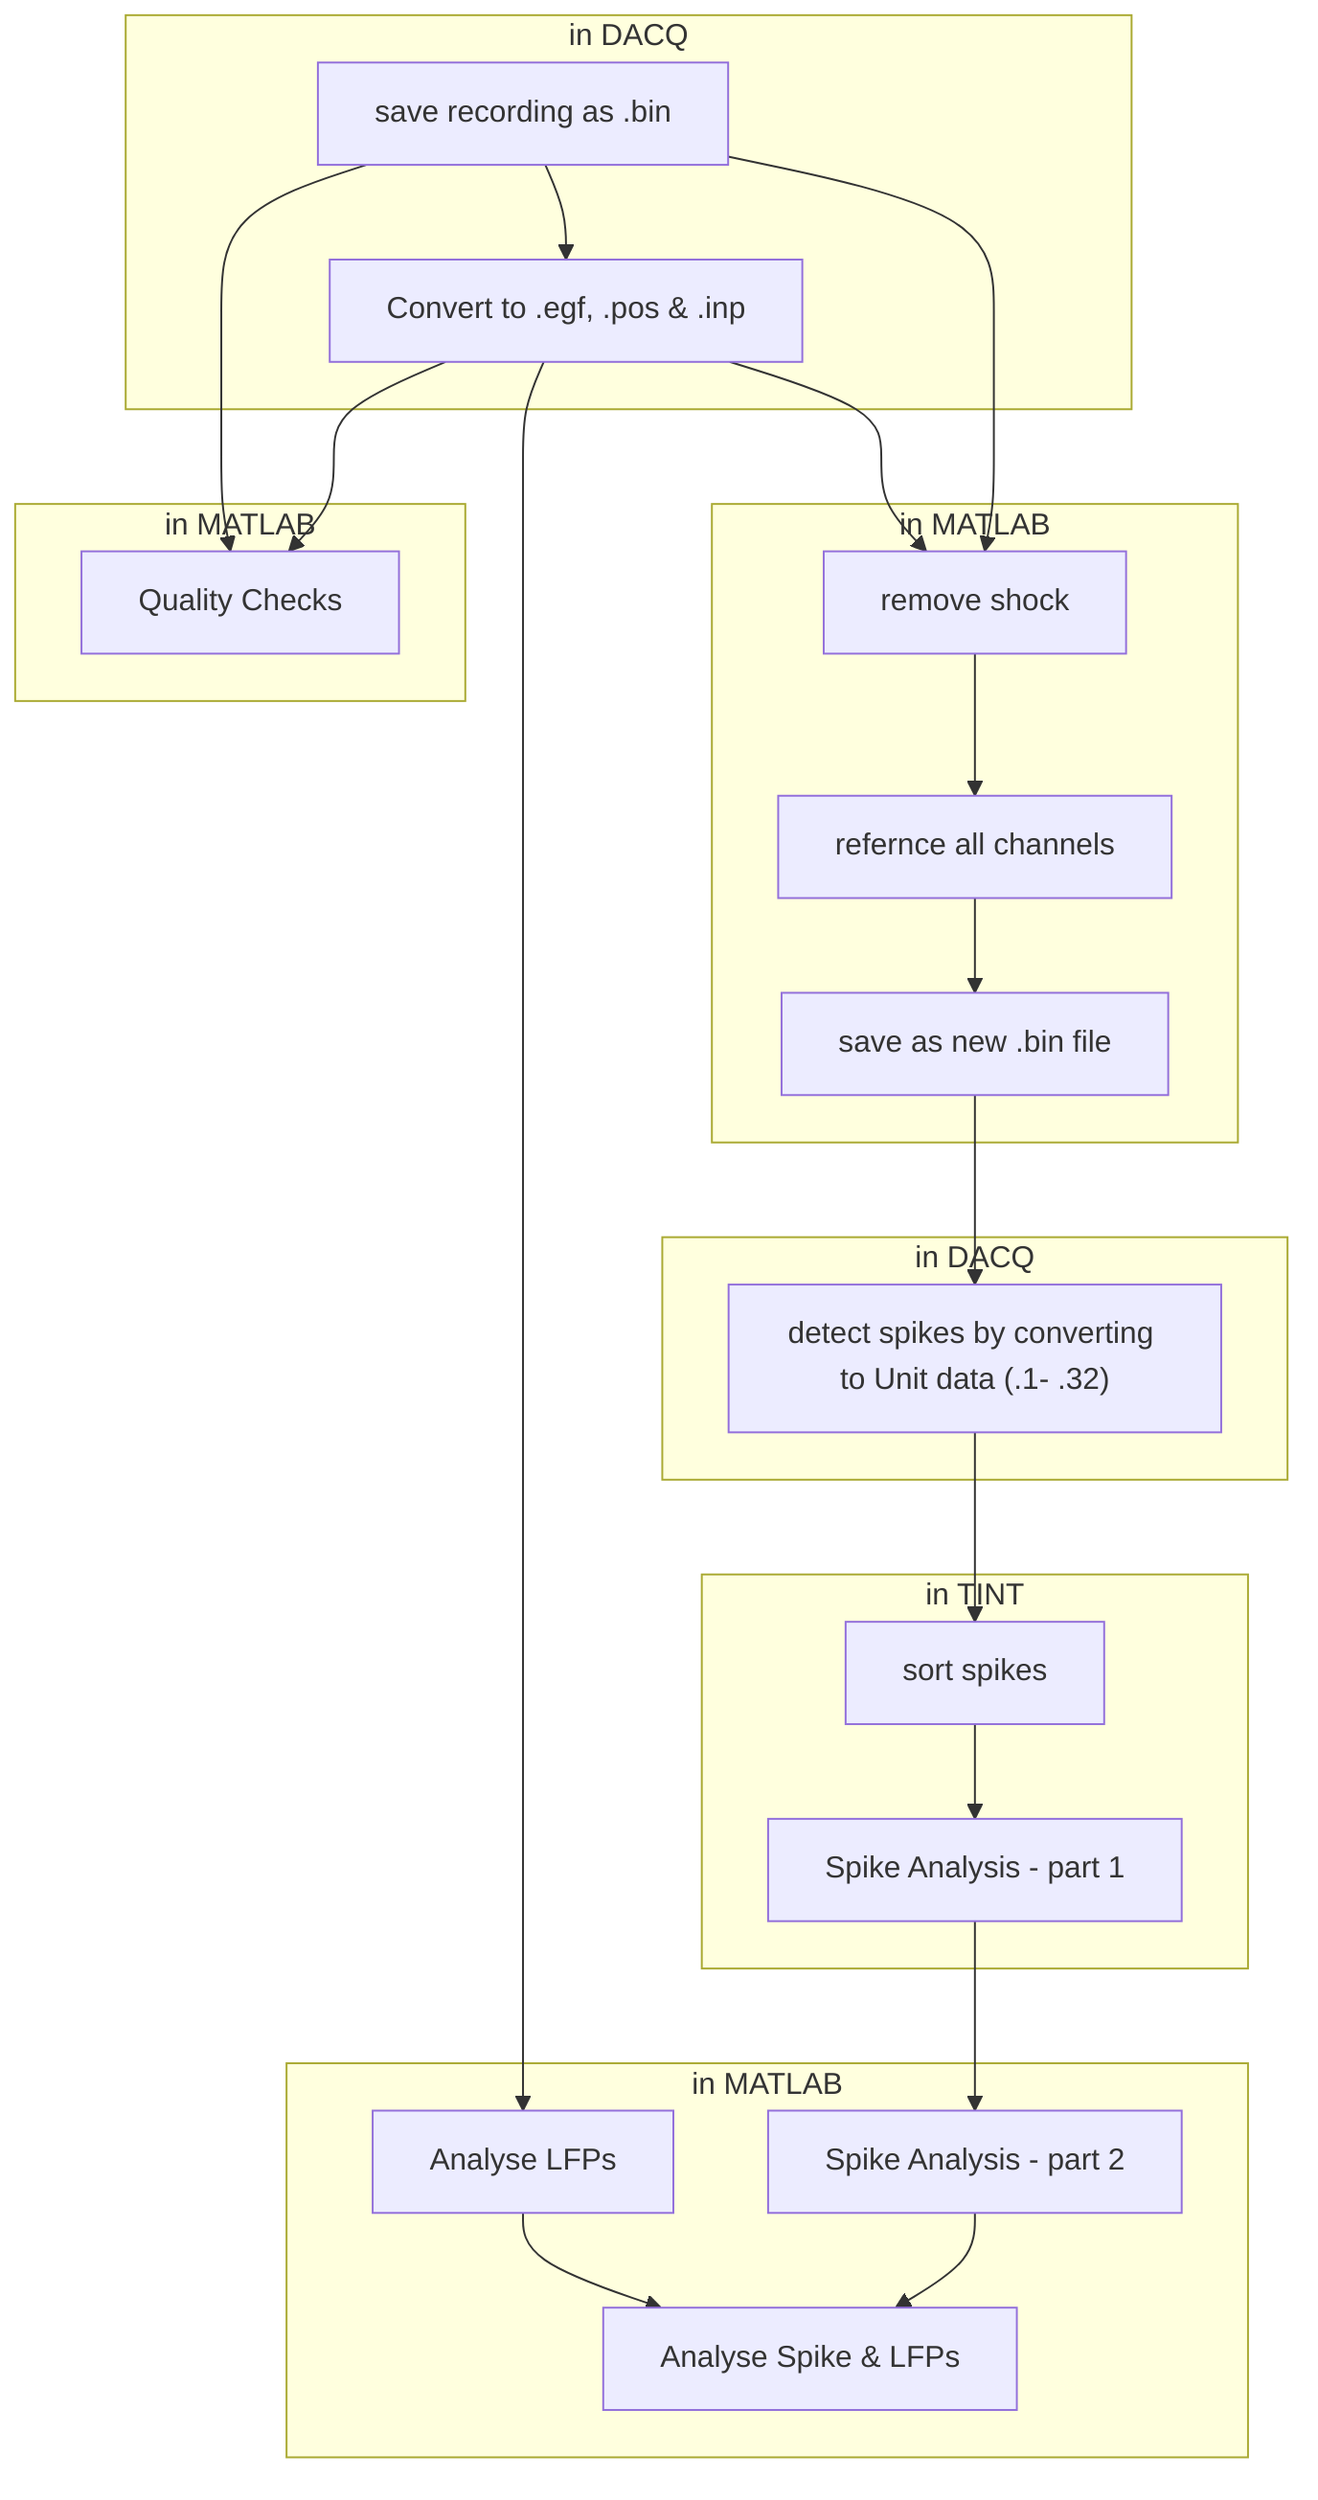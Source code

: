 graph TB

subgraph in DACQ
A[save recording  as .bin] -->  B[Convert to .egf, .pos & .inp]
end

subgraph in MATLAB
B --> C
A --> C[remove shock] 
C --> D[refernce all channels] 
D --> D2[save as new .bin file] 
end

subgraph in DACQ
D2 -->  E["detect spikes by converting to Unit data (.1- .32)"]
end

subgraph in TINT
E --> F[sort spikes]
F -->  G[Spike Analysis - part 1]
end

subgraph in MATLAB
B --> H[Analyse LFPs]
G --> G2[Spike Analysis - part 2]
H -->  I[Analyse Spike & LFPs]
G2 -->  I
end

subgraph in MATLAB
A --> QC[Quality Checks]
B --> QC
end